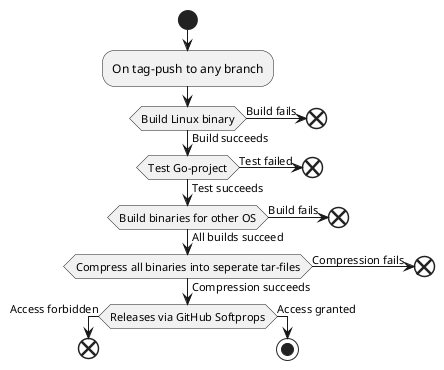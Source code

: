 ﻿@startuml
start
:On tag-push to any branch;
if (Build Linux binary) then (Build fails)
    end
else (Build succeeds)
    if (Test Go-project) then (Test failed)
        end
    else (Test succeeds)
    if (Build binaries for other OS) then (Build fails)
        end
    else (All builds succeed)
    if (Compress all binaries into seperate tar-files) then (Compression fails)
        end
    else (Compression succeeds)
    if (Releases via GitHub Softprops) then (Access forbidden)
        end 
    else (Access granted)
stop
@enduml